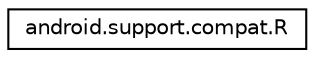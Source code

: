 digraph "Graphical Class Hierarchy"
{
 // LATEX_PDF_SIZE
  edge [fontname="Helvetica",fontsize="10",labelfontname="Helvetica",labelfontsize="10"];
  node [fontname="Helvetica",fontsize="10",shape=record];
  rankdir="LR";
  Node0 [label="android.support.compat.R",height=0.2,width=0.4,color="black", fillcolor="white", style="filled",URL="$classandroid_1_1support_1_1compat_1_1_r.html",tooltip=" "];
}
